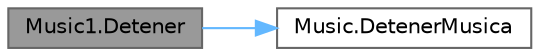 digraph "Music1.Detener"
{
 // LATEX_PDF_SIZE
  bgcolor="transparent";
  edge [fontname=Helvetica,fontsize=10,labelfontname=Helvetica,labelfontsize=10];
  node [fontname=Helvetica,fontsize=10,shape=box,height=0.2,width=0.4];
  rankdir="LR";
  Node1 [id="Node000001",label="Music1.Detener",height=0.2,width=0.4,color="gray40", fillcolor="grey60", style="filled", fontcolor="black",tooltip="Metodo para detener la musica."];
  Node1 -> Node2 [id="edge1_Node000001_Node000002",color="steelblue1",style="solid",tooltip=" "];
  Node2 [id="Node000002",label="Music.DetenerMusica",height=0.2,width=0.4,color="grey40", fillcolor="white", style="filled",URL="$class_music.html#ad1b0171edb45a57dcc13a66a493439fc",tooltip="Pausa la reproducción de la música actual."];
}
